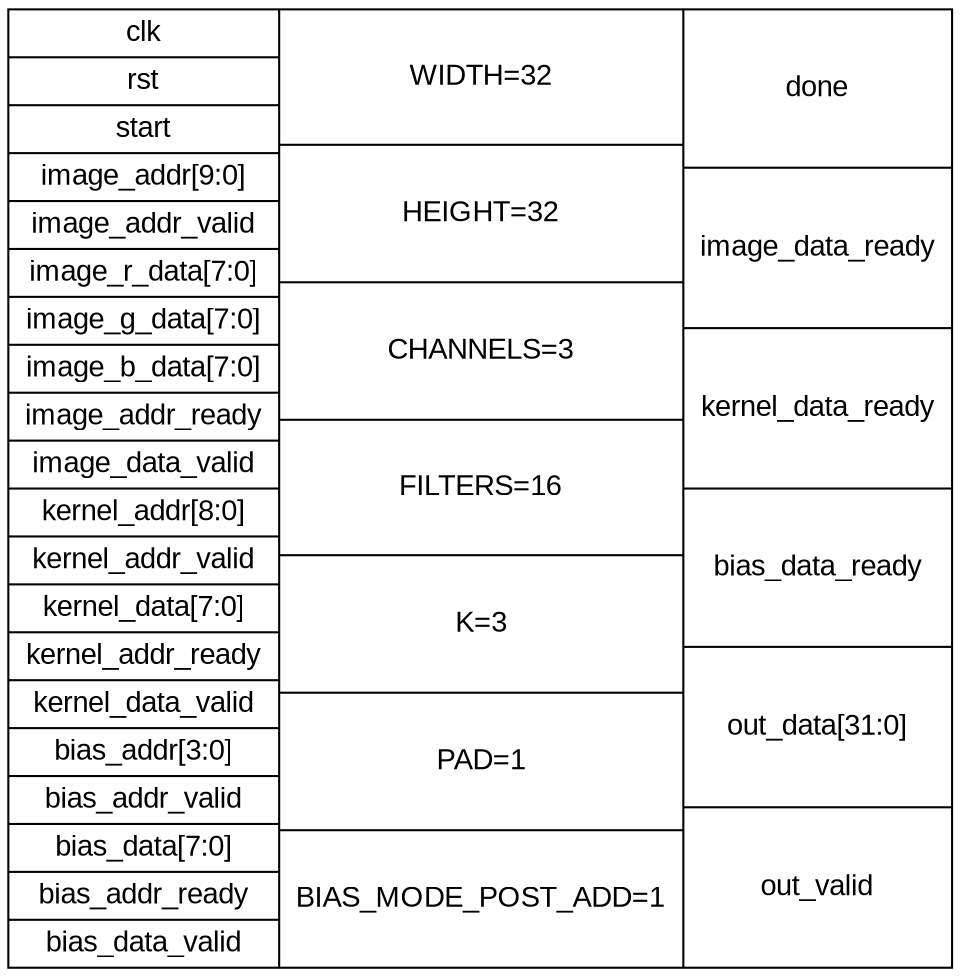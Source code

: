 digraph conv2d_core {
    rankdir=LR;
    fontsize=12;
    fontname="Arial";

    node [shape=record, fontname="Arial"];

    conv2d [label="{ 
        { clk | rst | start | image_addr[9:0] | image_addr_valid | image_r_data[7:0] | image_g_data[7:0] | image_b_data[7:0] | image_addr_ready | image_data_valid | kernel_addr[8:0] | kernel_addr_valid | kernel_data[7:0] | kernel_addr_ready | kernel_data_valid | bias_addr[3:0] | bias_addr_valid | bias_data[7:0] | bias_addr_ready | bias_data_valid } 
        | 
        { WIDTH=32 | HEIGHT=32 | CHANNELS=3 | FILTERS=16 | K=3 | PAD=1 | BIAS_MODE_POST_ADD=1 } 
        | 
        { done | image_data_ready | kernel_data_ready | bias_data_ready | out_data[31:0] | out_valid } 
    }"];
}
